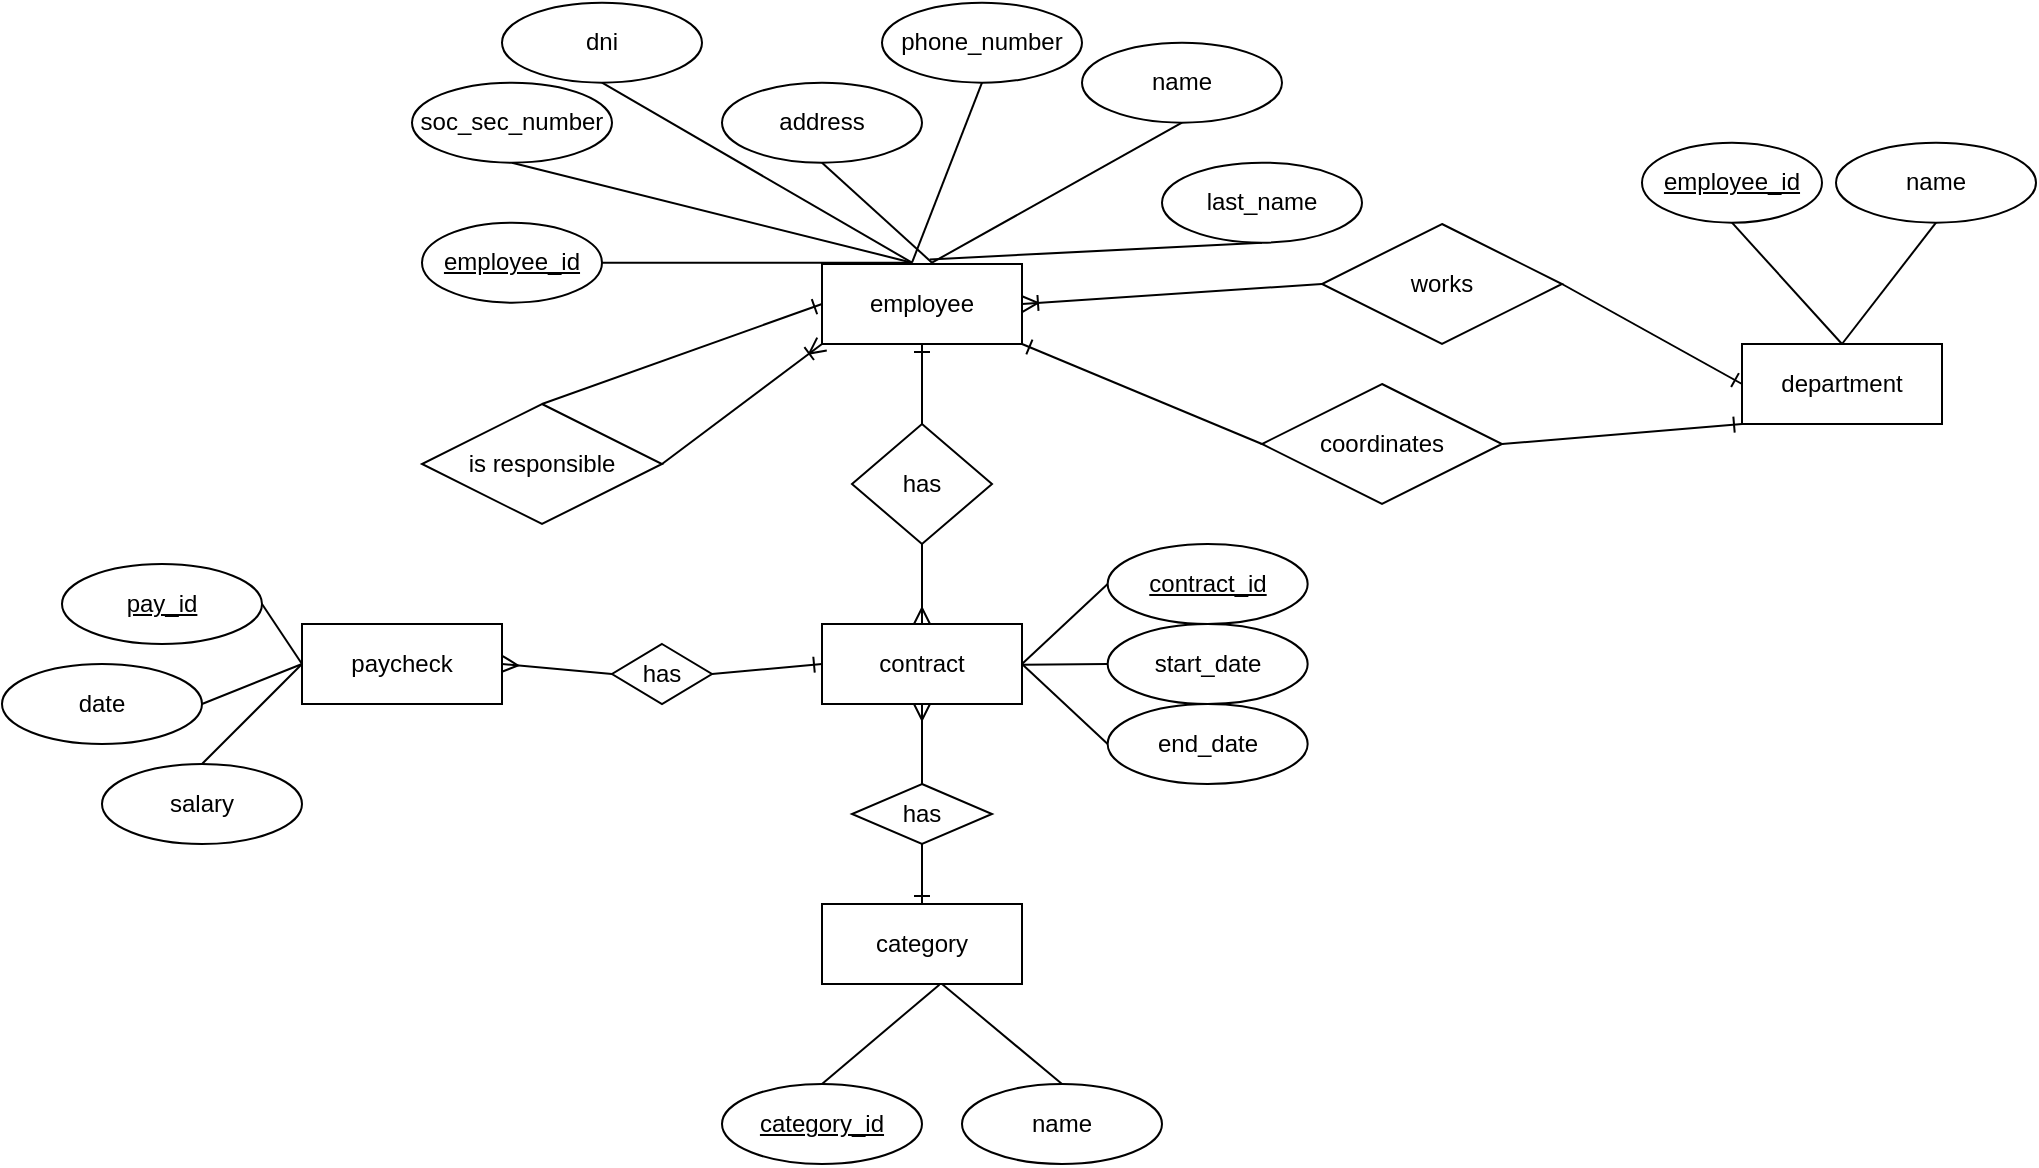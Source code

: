 <mxfile version="12.5.1" type="device"><diagram id="UbQkoQU1F6hnAvvTKmxs" name="Page-1"><mxGraphModel dx="2063" dy="1742" grid="1" gridSize="10" guides="1" tooltips="1" connect="1" arrows="1" fold="1" page="1" pageScale="1" pageWidth="827" pageHeight="1169" math="0" shadow="0"><root><mxCell id="0"/><mxCell id="1" parent="0"/><mxCell id="1So8rtnqortZ0ARC1AFZ-27" style="edgeStyle=none;rounded=0;orthogonalLoop=1;jettySize=auto;html=1;exitX=0;exitY=0.5;exitDx=0;exitDy=0;entryX=0.5;entryY=0;entryDx=0;entryDy=0;endArrow=none;endFill=0;startArrow=ERone;startFill=0;" edge="1" parent="1" source="1So8rtnqortZ0ARC1AFZ-1" target="1So8rtnqortZ0ARC1AFZ-26"><mxGeometry relative="1" as="geometry"/></mxCell><mxCell id="1So8rtnqortZ0ARC1AFZ-1" value="employee" style="whiteSpace=wrap;html=1;align=center;" vertex="1" parent="1"><mxGeometry x="220" y="130" width="100" height="40" as="geometry"/></mxCell><mxCell id="1So8rtnqortZ0ARC1AFZ-2" style="edgeStyle=none;rounded=0;orthogonalLoop=1;jettySize=auto;html=1;exitX=0.5;exitY=1;exitDx=0;exitDy=0;entryX=0.5;entryY=0;entryDx=0;entryDy=0;endArrow=none;endFill=0;" edge="1" parent="1" source="1So8rtnqortZ0ARC1AFZ-3"><mxGeometry relative="1" as="geometry"><mxPoint x="265" y="129.33" as="targetPoint"/></mxGeometry></mxCell><mxCell id="1So8rtnqortZ0ARC1AFZ-3" value="soc_sec_number" style="ellipse;whiteSpace=wrap;html=1;align=center;" vertex="1" parent="1"><mxGeometry x="15" y="39.33" width="100" height="40" as="geometry"/></mxCell><mxCell id="1So8rtnqortZ0ARC1AFZ-4" style="edgeStyle=none;rounded=0;orthogonalLoop=1;jettySize=auto;html=1;exitX=0.5;exitY=1;exitDx=0;exitDy=0;endArrow=none;endFill=0;" edge="1" parent="1" source="1So8rtnqortZ0ARC1AFZ-5"><mxGeometry relative="1" as="geometry"><mxPoint x="265" y="129.33" as="targetPoint"/></mxGeometry></mxCell><mxCell id="1So8rtnqortZ0ARC1AFZ-5" value="dni" style="ellipse;whiteSpace=wrap;html=1;align=center;" vertex="1" parent="1"><mxGeometry x="60" y="-0.67" width="100" height="40" as="geometry"/></mxCell><mxCell id="1So8rtnqortZ0ARC1AFZ-6" style="edgeStyle=none;rounded=0;orthogonalLoop=1;jettySize=auto;html=1;exitX=0.5;exitY=1;exitDx=0;exitDy=0;endArrow=none;endFill=0;" edge="1" parent="1" source="1So8rtnqortZ0ARC1AFZ-17"><mxGeometry relative="1" as="geometry"><mxPoint x="275" y="129.33" as="targetPoint"/></mxGeometry></mxCell><mxCell id="1So8rtnqortZ0ARC1AFZ-9" style="edgeStyle=none;rounded=0;orthogonalLoop=1;jettySize=auto;html=1;exitX=0.5;exitY=1;exitDx=0;exitDy=0;entryX=0.5;entryY=0;entryDx=0;entryDy=0;endArrow=none;endFill=0;" edge="1" parent="1" source="1So8rtnqortZ0ARC1AFZ-10"><mxGeometry relative="1" as="geometry"><mxPoint x="265" y="129.33" as="targetPoint"/></mxGeometry></mxCell><mxCell id="1So8rtnqortZ0ARC1AFZ-10" value="phone_number" style="ellipse;whiteSpace=wrap;html=1;align=center;" vertex="1" parent="1"><mxGeometry x="250" y="-0.67" width="100" height="40" as="geometry"/></mxCell><mxCell id="1So8rtnqortZ0ARC1AFZ-11" style="edgeStyle=none;rounded=0;orthogonalLoop=1;jettySize=auto;html=1;exitX=1;exitY=0.5;exitDx=0;exitDy=0;entryX=0.5;entryY=0;entryDx=0;entryDy=0;endArrow=none;endFill=0;" edge="1" parent="1" source="1So8rtnqortZ0ARC1AFZ-12"><mxGeometry relative="1" as="geometry"><mxPoint x="265" y="129.33" as="targetPoint"/></mxGeometry></mxCell><mxCell id="1So8rtnqortZ0ARC1AFZ-12" value="employee_id" style="ellipse;whiteSpace=wrap;html=1;align=center;fontStyle=4;" vertex="1" parent="1"><mxGeometry x="20" y="109.33" width="90" height="40" as="geometry"/></mxCell><mxCell id="1So8rtnqortZ0ARC1AFZ-13" style="edgeStyle=none;rounded=0;orthogonalLoop=1;jettySize=auto;html=1;exitX=0.5;exitY=1;exitDx=0;exitDy=0;endArrow=none;endFill=0;" edge="1" parent="1" source="1So8rtnqortZ0ARC1AFZ-14"><mxGeometry relative="1" as="geometry"><mxPoint x="275" y="129.33" as="targetPoint"/></mxGeometry></mxCell><mxCell id="1So8rtnqortZ0ARC1AFZ-14" value="name" style="ellipse;whiteSpace=wrap;html=1;align=center;" vertex="1" parent="1"><mxGeometry x="350" y="19.33" width="100" height="40" as="geometry"/></mxCell><mxCell id="1So8rtnqortZ0ARC1AFZ-15" style="edgeStyle=none;rounded=0;orthogonalLoop=1;jettySize=auto;html=1;exitX=0.5;exitY=1;exitDx=0;exitDy=0;entryX=0.588;entryY=-0.04;entryDx=0;entryDy=0;endArrow=none;endFill=0;entryPerimeter=0;" edge="1" parent="1" source="1So8rtnqortZ0ARC1AFZ-16"><mxGeometry relative="1" as="geometry"><mxPoint x="273.8" y="127.73" as="targetPoint"/></mxGeometry></mxCell><mxCell id="1So8rtnqortZ0ARC1AFZ-16" value="last_name" style="ellipse;whiteSpace=wrap;html=1;align=center;" vertex="1" parent="1"><mxGeometry x="390" y="79.33" width="100" height="40" as="geometry"/></mxCell><mxCell id="1So8rtnqortZ0ARC1AFZ-17" value="address" style="ellipse;whiteSpace=wrap;html=1;align=center;" vertex="1" parent="1"><mxGeometry x="170" y="39.33" width="100" height="40" as="geometry"/></mxCell><mxCell id="1So8rtnqortZ0ARC1AFZ-18" value="department" style="whiteSpace=wrap;html=1;align=center;" vertex="1" parent="1"><mxGeometry x="680" y="170" width="100" height="40" as="geometry"/></mxCell><mxCell id="1So8rtnqortZ0ARC1AFZ-21" style="rounded=0;orthogonalLoop=1;jettySize=auto;html=1;exitX=0.5;exitY=1;exitDx=0;exitDy=0;entryX=0.5;entryY=0;entryDx=0;entryDy=0;endArrow=none;endFill=0;" edge="1" parent="1" source="1So8rtnqortZ0ARC1AFZ-19" target="1So8rtnqortZ0ARC1AFZ-18"><mxGeometry relative="1" as="geometry"/></mxCell><mxCell id="1So8rtnqortZ0ARC1AFZ-19" value="employee_id" style="ellipse;whiteSpace=wrap;html=1;align=center;fontStyle=4;" vertex="1" parent="1"><mxGeometry x="630" y="69.33" width="90" height="40" as="geometry"/></mxCell><mxCell id="1So8rtnqortZ0ARC1AFZ-22" style="edgeStyle=none;rounded=0;orthogonalLoop=1;jettySize=auto;html=1;exitX=0.5;exitY=1;exitDx=0;exitDy=0;endArrow=none;endFill=0;" edge="1" parent="1" source="1So8rtnqortZ0ARC1AFZ-20"><mxGeometry relative="1" as="geometry"><mxPoint x="730" y="170" as="targetPoint"/></mxGeometry></mxCell><mxCell id="1So8rtnqortZ0ARC1AFZ-20" value="name" style="ellipse;whiteSpace=wrap;html=1;align=center;" vertex="1" parent="1"><mxGeometry x="727" y="69.33" width="100" height="40" as="geometry"/></mxCell><mxCell id="1So8rtnqortZ0ARC1AFZ-24" style="edgeStyle=none;rounded=0;orthogonalLoop=1;jettySize=auto;html=1;exitX=1;exitY=0.5;exitDx=0;exitDy=0;entryX=0;entryY=0.5;entryDx=0;entryDy=0;endArrow=ERone;endFill=0;" edge="1" parent="1" source="1So8rtnqortZ0ARC1AFZ-23" target="1So8rtnqortZ0ARC1AFZ-18"><mxGeometry relative="1" as="geometry"/></mxCell><mxCell id="1So8rtnqortZ0ARC1AFZ-25" style="edgeStyle=none;rounded=0;orthogonalLoop=1;jettySize=auto;html=1;exitX=0;exitY=0.5;exitDx=0;exitDy=0;entryX=1;entryY=0.5;entryDx=0;entryDy=0;endArrow=ERoneToMany;endFill=0;" edge="1" parent="1" source="1So8rtnqortZ0ARC1AFZ-23" target="1So8rtnqortZ0ARC1AFZ-1"><mxGeometry relative="1" as="geometry"/></mxCell><mxCell id="1So8rtnqortZ0ARC1AFZ-23" value="works" style="shape=rhombus;perimeter=rhombusPerimeter;whiteSpace=wrap;html=1;align=center;" vertex="1" parent="1"><mxGeometry x="470" y="110" width="120" height="60" as="geometry"/></mxCell><mxCell id="1So8rtnqortZ0ARC1AFZ-28" style="edgeStyle=none;rounded=0;orthogonalLoop=1;jettySize=auto;html=1;exitX=1;exitY=0.5;exitDx=0;exitDy=0;entryX=0;entryY=1;entryDx=0;entryDy=0;endArrow=ERoneToMany;endFill=0;" edge="1" parent="1" source="1So8rtnqortZ0ARC1AFZ-26" target="1So8rtnqortZ0ARC1AFZ-1"><mxGeometry relative="1" as="geometry"/></mxCell><mxCell id="1So8rtnqortZ0ARC1AFZ-26" value="is responsible" style="shape=rhombus;perimeter=rhombusPerimeter;whiteSpace=wrap;html=1;align=center;" vertex="1" parent="1"><mxGeometry x="20" y="200" width="120" height="60" as="geometry"/></mxCell><mxCell id="1So8rtnqortZ0ARC1AFZ-31" style="edgeStyle=none;rounded=0;orthogonalLoop=1;jettySize=auto;html=1;exitX=0;exitY=0.5;exitDx=0;exitDy=0;entryX=1;entryY=1;entryDx=0;entryDy=0;startArrow=none;startFill=0;endArrow=ERone;endFill=0;" edge="1" parent="1" source="1So8rtnqortZ0ARC1AFZ-29" target="1So8rtnqortZ0ARC1AFZ-1"><mxGeometry relative="1" as="geometry"/></mxCell><mxCell id="1So8rtnqortZ0ARC1AFZ-32" style="edgeStyle=none;rounded=0;orthogonalLoop=1;jettySize=auto;html=1;exitX=1;exitY=0.5;exitDx=0;exitDy=0;entryX=0;entryY=1;entryDx=0;entryDy=0;startArrow=none;startFill=0;endArrow=ERone;endFill=0;" edge="1" parent="1" source="1So8rtnqortZ0ARC1AFZ-29" target="1So8rtnqortZ0ARC1AFZ-18"><mxGeometry relative="1" as="geometry"/></mxCell><mxCell id="1So8rtnqortZ0ARC1AFZ-29" value="coordinates" style="shape=rhombus;perimeter=rhombusPerimeter;whiteSpace=wrap;html=1;align=center;" vertex="1" parent="1"><mxGeometry x="440" y="190" width="120" height="60" as="geometry"/></mxCell><mxCell id="1So8rtnqortZ0ARC1AFZ-33" value="contract" style="whiteSpace=wrap;html=1;align=center;" vertex="1" parent="1"><mxGeometry x="220" y="310" width="100" height="40" as="geometry"/></mxCell><mxCell id="1So8rtnqortZ0ARC1AFZ-35" style="edgeStyle=none;rounded=0;orthogonalLoop=1;jettySize=auto;html=1;exitX=0.5;exitY=0;exitDx=0;exitDy=0;entryX=0.5;entryY=1;entryDx=0;entryDy=0;startArrow=none;startFill=0;endArrow=ERone;endFill=0;" edge="1" parent="1" source="1So8rtnqortZ0ARC1AFZ-34" target="1So8rtnqortZ0ARC1AFZ-1"><mxGeometry relative="1" as="geometry"/></mxCell><mxCell id="1So8rtnqortZ0ARC1AFZ-36" style="edgeStyle=none;rounded=0;orthogonalLoop=1;jettySize=auto;html=1;exitX=0.5;exitY=1;exitDx=0;exitDy=0;entryX=0.5;entryY=0;entryDx=0;entryDy=0;startArrow=none;startFill=0;endArrow=ERmany;endFill=0;" edge="1" parent="1" source="1So8rtnqortZ0ARC1AFZ-34" target="1So8rtnqortZ0ARC1AFZ-33"><mxGeometry relative="1" as="geometry"/></mxCell><mxCell id="1So8rtnqortZ0ARC1AFZ-34" value="has" style="shape=rhombus;perimeter=rhombusPerimeter;whiteSpace=wrap;html=1;align=center;" vertex="1" parent="1"><mxGeometry x="235" y="210" width="70" height="60" as="geometry"/></mxCell><mxCell id="1So8rtnqortZ0ARC1AFZ-37" value="category" style="whiteSpace=wrap;html=1;align=center;" vertex="1" parent="1"><mxGeometry x="220" y="450" width="100" height="40" as="geometry"/></mxCell><mxCell id="1So8rtnqortZ0ARC1AFZ-38" style="edgeStyle=none;rounded=0;orthogonalLoop=1;jettySize=auto;html=1;exitX=0.5;exitY=0;exitDx=0;exitDy=0;startArrow=none;startFill=0;endArrow=ERmany;endFill=0;" edge="1" parent="1" source="1So8rtnqortZ0ARC1AFZ-37" target="1So8rtnqortZ0ARC1AFZ-37"><mxGeometry relative="1" as="geometry"/></mxCell><mxCell id="1So8rtnqortZ0ARC1AFZ-40" style="edgeStyle=none;rounded=0;orthogonalLoop=1;jettySize=auto;html=1;exitX=0.5;exitY=0;exitDx=0;exitDy=0;entryX=0.587;entryY=1.008;entryDx=0;entryDy=0;entryPerimeter=0;startArrow=none;startFill=0;endArrow=none;endFill=0;" edge="1" parent="1" source="1So8rtnqortZ0ARC1AFZ-39" target="1So8rtnqortZ0ARC1AFZ-37"><mxGeometry relative="1" as="geometry"/></mxCell><mxCell id="1So8rtnqortZ0ARC1AFZ-39" value="category_id" style="ellipse;whiteSpace=wrap;html=1;align=center;fontStyle=4;" vertex="1" parent="1"><mxGeometry x="170" y="540" width="100" height="40" as="geometry"/></mxCell><mxCell id="1So8rtnqortZ0ARC1AFZ-43" style="edgeStyle=none;rounded=0;orthogonalLoop=1;jettySize=auto;html=1;exitX=0.5;exitY=0;exitDx=0;exitDy=0;startArrow=none;startFill=0;endArrow=none;endFill=0;" edge="1" parent="1" source="1So8rtnqortZ0ARC1AFZ-42"><mxGeometry relative="1" as="geometry"><mxPoint x="280" y="490" as="targetPoint"/></mxGeometry></mxCell><mxCell id="1So8rtnqortZ0ARC1AFZ-42" value="name" style="ellipse;whiteSpace=wrap;html=1;align=center;" vertex="1" parent="1"><mxGeometry x="290" y="540" width="100" height="40" as="geometry"/></mxCell><mxCell id="1So8rtnqortZ0ARC1AFZ-45" style="edgeStyle=none;rounded=0;orthogonalLoop=1;jettySize=auto;html=1;exitX=0.5;exitY=0;exitDx=0;exitDy=0;entryX=0.5;entryY=1;entryDx=0;entryDy=0;startArrow=none;startFill=0;endArrow=ERmany;endFill=0;" edge="1" parent="1" source="1So8rtnqortZ0ARC1AFZ-44" target="1So8rtnqortZ0ARC1AFZ-33"><mxGeometry relative="1" as="geometry"/></mxCell><mxCell id="1So8rtnqortZ0ARC1AFZ-46" style="edgeStyle=none;rounded=0;orthogonalLoop=1;jettySize=auto;html=1;exitX=0.5;exitY=1;exitDx=0;exitDy=0;entryX=0.5;entryY=0;entryDx=0;entryDy=0;startArrow=none;startFill=0;endArrow=ERone;endFill=0;" edge="1" parent="1" source="1So8rtnqortZ0ARC1AFZ-44" target="1So8rtnqortZ0ARC1AFZ-37"><mxGeometry relative="1" as="geometry"/></mxCell><mxCell id="1So8rtnqortZ0ARC1AFZ-44" value="has" style="shape=rhombus;perimeter=rhombusPerimeter;whiteSpace=wrap;html=1;align=center;" vertex="1" parent="1"><mxGeometry x="235" y="390" width="70" height="30" as="geometry"/></mxCell><mxCell id="1So8rtnqortZ0ARC1AFZ-50" style="edgeStyle=none;rounded=0;orthogonalLoop=1;jettySize=auto;html=1;exitX=0;exitY=0.5;exitDx=0;exitDy=0;entryX=1;entryY=0.5;entryDx=0;entryDy=0;startArrow=none;startFill=0;endArrow=none;endFill=0;" edge="1" parent="1" source="1So8rtnqortZ0ARC1AFZ-47" target="1So8rtnqortZ0ARC1AFZ-33"><mxGeometry relative="1" as="geometry"/></mxCell><mxCell id="1So8rtnqortZ0ARC1AFZ-47" value="contract_id" style="ellipse;whiteSpace=wrap;html=1;align=center;fontStyle=4;" vertex="1" parent="1"><mxGeometry x="362.83" y="270" width="100" height="40" as="geometry"/></mxCell><mxCell id="1So8rtnqortZ0ARC1AFZ-51" style="edgeStyle=none;rounded=0;orthogonalLoop=1;jettySize=auto;html=1;exitX=0;exitY=0.5;exitDx=0;exitDy=0;startArrow=none;startFill=0;endArrow=none;endFill=0;" edge="1" parent="1" source="1So8rtnqortZ0ARC1AFZ-48"><mxGeometry relative="1" as="geometry"><mxPoint x="320" y="330.333" as="targetPoint"/></mxGeometry></mxCell><mxCell id="1So8rtnqortZ0ARC1AFZ-48" value="start_date" style="ellipse;whiteSpace=wrap;html=1;align=center;" vertex="1" parent="1"><mxGeometry x="362.83" y="310" width="100" height="40" as="geometry"/></mxCell><mxCell id="1So8rtnqortZ0ARC1AFZ-52" style="edgeStyle=none;rounded=0;orthogonalLoop=1;jettySize=auto;html=1;exitX=0;exitY=0.5;exitDx=0;exitDy=0;entryX=1;entryY=0.5;entryDx=0;entryDy=0;startArrow=none;startFill=0;endArrow=none;endFill=0;" edge="1" parent="1" source="1So8rtnqortZ0ARC1AFZ-49" target="1So8rtnqortZ0ARC1AFZ-33"><mxGeometry relative="1" as="geometry"/></mxCell><mxCell id="1So8rtnqortZ0ARC1AFZ-49" value="end_date" style="ellipse;whiteSpace=wrap;html=1;align=center;" vertex="1" parent="1"><mxGeometry x="362.83" y="350" width="100" height="40" as="geometry"/></mxCell><mxCell id="1So8rtnqortZ0ARC1AFZ-53" value="paycheck" style="whiteSpace=wrap;html=1;align=center;" vertex="1" parent="1"><mxGeometry x="-40" y="310" width="100" height="40" as="geometry"/></mxCell><mxCell id="1So8rtnqortZ0ARC1AFZ-55" style="edgeStyle=none;rounded=0;orthogonalLoop=1;jettySize=auto;html=1;exitX=0;exitY=0.5;exitDx=0;exitDy=0;entryX=1;entryY=0.5;entryDx=0;entryDy=0;startArrow=none;startFill=0;endArrow=ERmany;endFill=0;" edge="1" parent="1" source="1So8rtnqortZ0ARC1AFZ-54" target="1So8rtnqortZ0ARC1AFZ-53"><mxGeometry relative="1" as="geometry"/></mxCell><mxCell id="1So8rtnqortZ0ARC1AFZ-56" style="edgeStyle=none;rounded=0;orthogonalLoop=1;jettySize=auto;html=1;exitX=1;exitY=0.5;exitDx=0;exitDy=0;entryX=0;entryY=0.5;entryDx=0;entryDy=0;startArrow=none;startFill=0;endArrow=ERone;endFill=0;" edge="1" parent="1" source="1So8rtnqortZ0ARC1AFZ-54" target="1So8rtnqortZ0ARC1AFZ-33"><mxGeometry relative="1" as="geometry"/></mxCell><mxCell id="1So8rtnqortZ0ARC1AFZ-54" value="has" style="shape=rhombus;perimeter=rhombusPerimeter;whiteSpace=wrap;html=1;align=center;" vertex="1" parent="1"><mxGeometry x="115" y="320" width="50" height="30" as="geometry"/></mxCell><mxCell id="1So8rtnqortZ0ARC1AFZ-60" style="edgeStyle=none;rounded=0;orthogonalLoop=1;jettySize=auto;html=1;exitX=1;exitY=0.5;exitDx=0;exitDy=0;entryX=0;entryY=0.5;entryDx=0;entryDy=0;startArrow=none;startFill=0;endArrow=none;endFill=0;" edge="1" parent="1" source="1So8rtnqortZ0ARC1AFZ-57" target="1So8rtnqortZ0ARC1AFZ-53"><mxGeometry relative="1" as="geometry"/></mxCell><mxCell id="1So8rtnqortZ0ARC1AFZ-57" value="pay_id" style="ellipse;whiteSpace=wrap;html=1;align=center;fontStyle=4;" vertex="1" parent="1"><mxGeometry x="-160.0" y="280" width="100" height="40" as="geometry"/></mxCell><mxCell id="1So8rtnqortZ0ARC1AFZ-61" style="edgeStyle=none;rounded=0;orthogonalLoop=1;jettySize=auto;html=1;exitX=1;exitY=0.5;exitDx=0;exitDy=0;startArrow=none;startFill=0;endArrow=none;endFill=0;" edge="1" parent="1" source="1So8rtnqortZ0ARC1AFZ-58"><mxGeometry relative="1" as="geometry"><mxPoint x="-40" y="330" as="targetPoint"/></mxGeometry></mxCell><mxCell id="1So8rtnqortZ0ARC1AFZ-58" value="date" style="ellipse;whiteSpace=wrap;html=1;align=center;" vertex="1" parent="1"><mxGeometry x="-190.0" y="330" width="100" height="40" as="geometry"/></mxCell><mxCell id="1So8rtnqortZ0ARC1AFZ-62" style="edgeStyle=none;rounded=0;orthogonalLoop=1;jettySize=auto;html=1;exitX=0.5;exitY=0;exitDx=0;exitDy=0;entryX=0;entryY=0.5;entryDx=0;entryDy=0;startArrow=none;startFill=0;endArrow=none;endFill=0;" edge="1" parent="1" source="1So8rtnqortZ0ARC1AFZ-59" target="1So8rtnqortZ0ARC1AFZ-53"><mxGeometry relative="1" as="geometry"/></mxCell><mxCell id="1So8rtnqortZ0ARC1AFZ-59" value="salary" style="ellipse;whiteSpace=wrap;html=1;align=center;" vertex="1" parent="1"><mxGeometry x="-140.0" y="380" width="100" height="40" as="geometry"/></mxCell></root></mxGraphModel></diagram></mxfile>